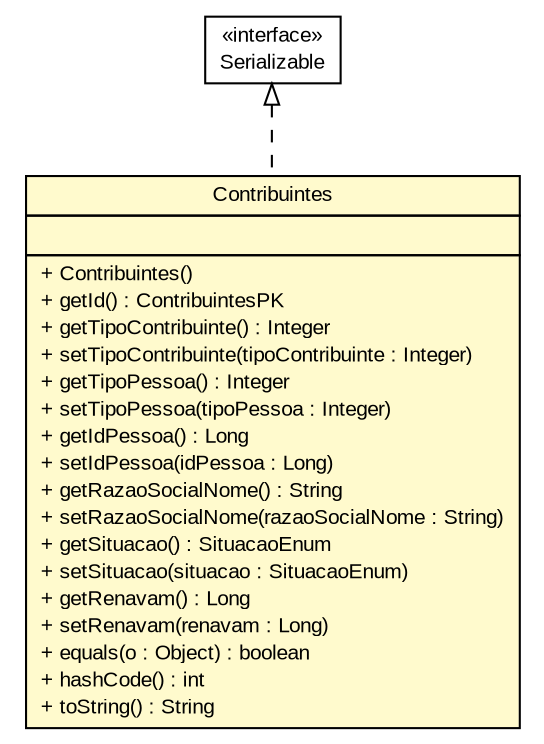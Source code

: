 #!/usr/local/bin/dot
#
# Class diagram 
# Generated by UMLGraph version R5_6 (http://www.umlgraph.org/)
#

digraph G {
	edge [fontname="arial",fontsize=10,labelfontname="arial",labelfontsize=10];
	node [fontname="arial",fontsize=10,shape=plaintext];
	nodesep=0.25;
	ranksep=0.5;
	// br.gov.to.sefaz.arr.persistence.view.Contribuintes
	c49476 [label=<<table title="br.gov.to.sefaz.arr.persistence.view.Contribuintes" border="0" cellborder="1" cellspacing="0" cellpadding="2" port="p" bgcolor="lemonChiffon" href="./Contribuintes.html">
		<tr><td><table border="0" cellspacing="0" cellpadding="1">
<tr><td align="center" balign="center"> Contribuintes </td></tr>
		</table></td></tr>
		<tr><td><table border="0" cellspacing="0" cellpadding="1">
<tr><td align="left" balign="left">  </td></tr>
		</table></td></tr>
		<tr><td><table border="0" cellspacing="0" cellpadding="1">
<tr><td align="left" balign="left"> + Contribuintes() </td></tr>
<tr><td align="left" balign="left"> + getId() : ContribuintesPK </td></tr>
<tr><td align="left" balign="left"> + getTipoContribuinte() : Integer </td></tr>
<tr><td align="left" balign="left"> + setTipoContribuinte(tipoContribuinte : Integer) </td></tr>
<tr><td align="left" balign="left"> + getTipoPessoa() : Integer </td></tr>
<tr><td align="left" balign="left"> + setTipoPessoa(tipoPessoa : Integer) </td></tr>
<tr><td align="left" balign="left"> + getIdPessoa() : Long </td></tr>
<tr><td align="left" balign="left"> + setIdPessoa(idPessoa : Long) </td></tr>
<tr><td align="left" balign="left"> + getRazaoSocialNome() : String </td></tr>
<tr><td align="left" balign="left"> + setRazaoSocialNome(razaoSocialNome : String) </td></tr>
<tr><td align="left" balign="left"> + getSituacao() : SituacaoEnum </td></tr>
<tr><td align="left" balign="left"> + setSituacao(situacao : SituacaoEnum) </td></tr>
<tr><td align="left" balign="left"> + getRenavam() : Long </td></tr>
<tr><td align="left" balign="left"> + setRenavam(renavam : Long) </td></tr>
<tr><td align="left" balign="left"> + equals(o : Object) : boolean </td></tr>
<tr><td align="left" balign="left"> + hashCode() : int </td></tr>
<tr><td align="left" balign="left"> + toString() : String </td></tr>
		</table></td></tr>
		</table>>, URL="./Contribuintes.html", fontname="arial", fontcolor="black", fontsize=10.0];
	//br.gov.to.sefaz.arr.persistence.view.Contribuintes implements java.io.Serializable
	c49594:p -> c49476:p [dir=back,arrowtail=empty,style=dashed];
	// java.io.Serializable
	c49594 [label=<<table title="java.io.Serializable" border="0" cellborder="1" cellspacing="0" cellpadding="2" port="p" href="http://java.sun.com/j2se/1.4.2/docs/api/java/io/Serializable.html">
		<tr><td><table border="0" cellspacing="0" cellpadding="1">
<tr><td align="center" balign="center"> &#171;interface&#187; </td></tr>
<tr><td align="center" balign="center"> Serializable </td></tr>
		</table></td></tr>
		</table>>, URL="http://java.sun.com/j2se/1.4.2/docs/api/java/io/Serializable.html", fontname="arial", fontcolor="black", fontsize=10.0];
}

